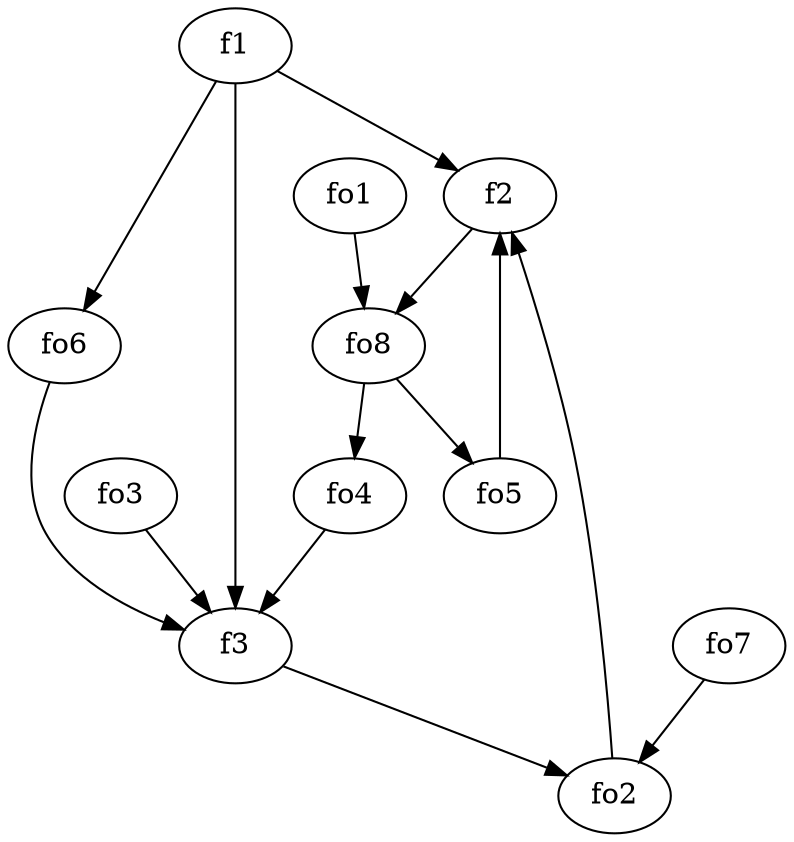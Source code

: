 strict digraph  {
f1;
f2;
f3;
fo1;
fo2;
fo3;
fo4;
fo5;
fo6;
fo7;
fo8;
f1 -> fo6  [weight=2];
f1 -> f3  [weight=2];
f1 -> f2  [weight=2];
f2 -> fo8  [weight=2];
f3 -> fo2  [weight=2];
fo1 -> fo8  [weight=2];
fo2 -> f2  [weight=2];
fo3 -> f3  [weight=2];
fo4 -> f3  [weight=2];
fo5 -> f2  [weight=2];
fo6 -> f3  [weight=2];
fo7 -> fo2  [weight=2];
fo8 -> fo4  [weight=2];
fo8 -> fo5  [weight=2];
}
